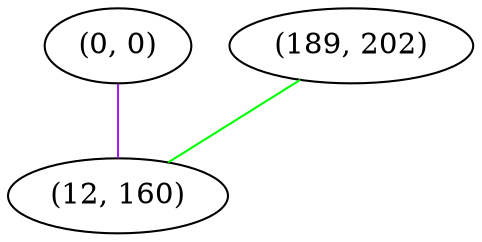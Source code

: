 graph "" {
"(0, 0)";
"(189, 202)";
"(12, 160)";
"(0, 0)" -- "(12, 160)"  [color=purple, key=0, weight=4];
"(189, 202)" -- "(12, 160)"  [color=green, key=0, weight=2];
}
